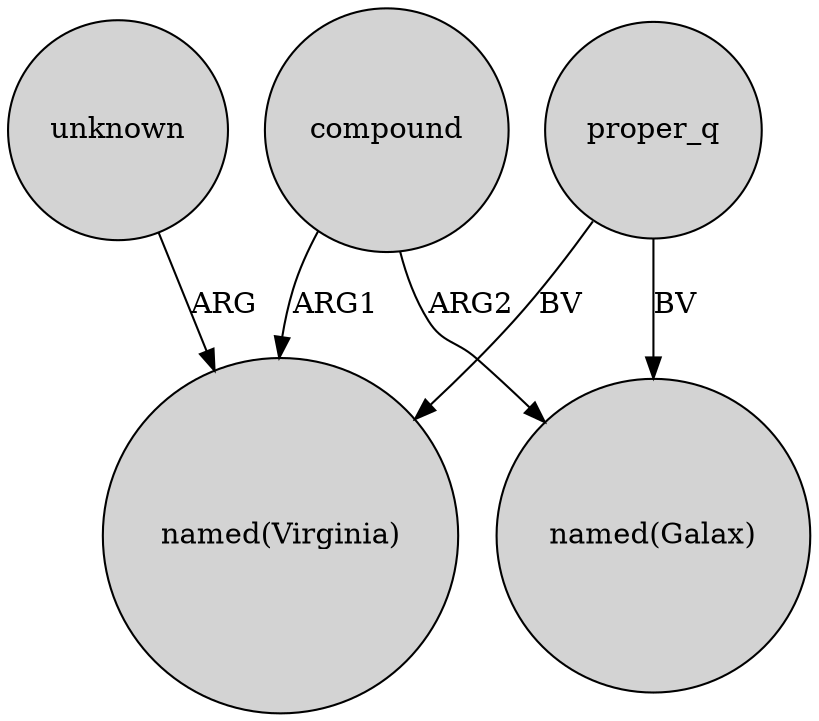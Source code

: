 digraph {
	node [shape=circle style=filled]
	proper_q -> "named(Galax)" [label=BV]
	compound -> "named(Galax)" [label=ARG2]
	compound -> "named(Virginia)" [label=ARG1]
	proper_q -> "named(Virginia)" [label=BV]
	unknown -> "named(Virginia)" [label=ARG]
}
